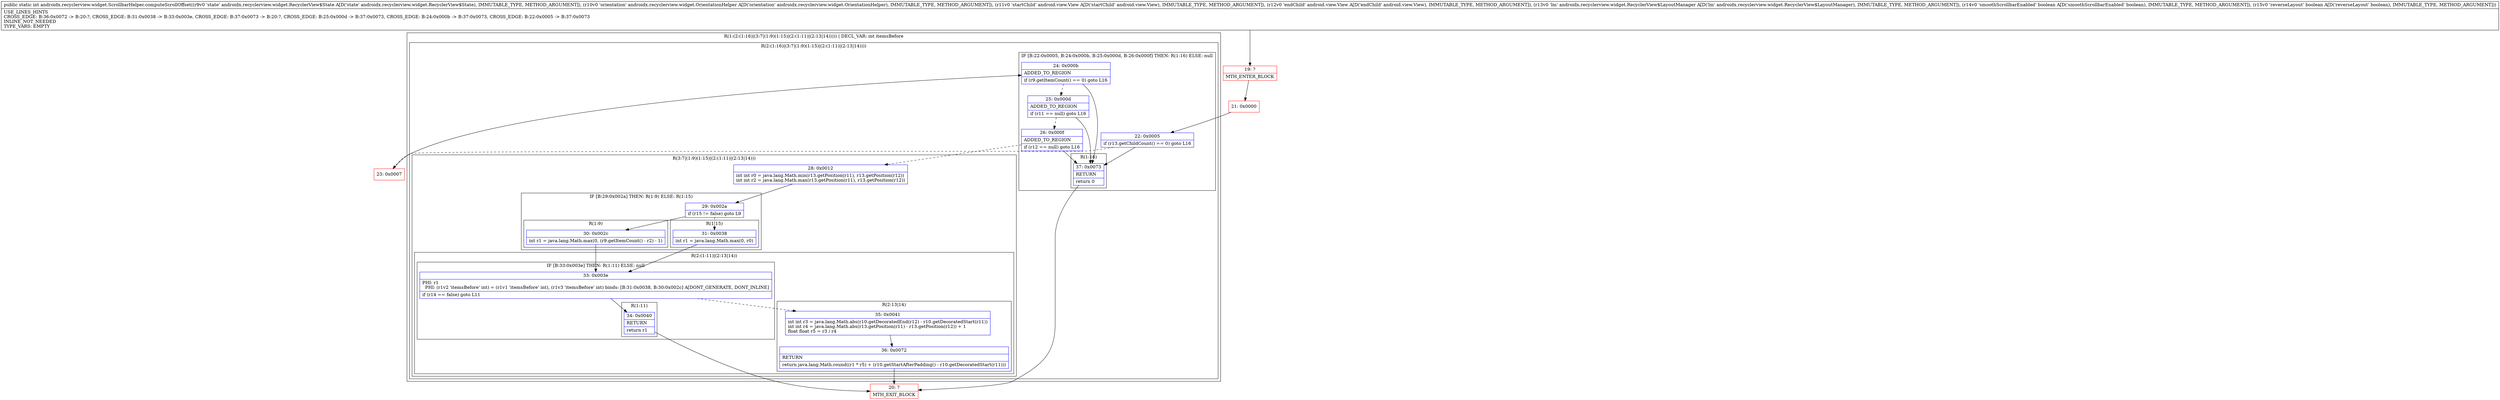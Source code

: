 digraph "CFG forandroidx.recyclerview.widget.ScrollbarHelper.computeScrollOffset(Landroidx\/recyclerview\/widget\/RecyclerView$State;Landroidx\/recyclerview\/widget\/OrientationHelper;Landroid\/view\/View;Landroid\/view\/View;Landroidx\/recyclerview\/widget\/RecyclerView$LayoutManager;ZZ)I" {
subgraph cluster_Region_1363506833 {
label = "R(1:(2:(1:16)|(3:7|(1:9)(1:15)|(2:(1:11)|(2:13|14))))) | DECL_VAR: int itemsBefore\l";
node [shape=record,color=blue];
subgraph cluster_Region_793790149 {
label = "R(2:(1:16)|(3:7|(1:9)(1:15)|(2:(1:11)|(2:13|14))))";
node [shape=record,color=blue];
subgraph cluster_IfRegion_1590616636 {
label = "IF [B:22:0x0005, B:24:0x000b, B:25:0x000d, B:26:0x000f] THEN: R(1:16) ELSE: null";
node [shape=record,color=blue];
Node_22 [shape=record,label="{22\:\ 0x0005|if (r13.getChildCount() == 0) goto L16\l}"];
Node_24 [shape=record,label="{24\:\ 0x000b|ADDED_TO_REGION\l|if (r9.getItemCount() == 0) goto L16\l}"];
Node_25 [shape=record,label="{25\:\ 0x000d|ADDED_TO_REGION\l|if (r11 == null) goto L16\l}"];
Node_26 [shape=record,label="{26\:\ 0x000f|ADDED_TO_REGION\l|if (r12 == null) goto L16\l}"];
subgraph cluster_Region_1126311783 {
label = "R(1:16)";
node [shape=record,color=blue];
Node_37 [shape=record,label="{37\:\ 0x0073|RETURN\l|return 0\l}"];
}
}
subgraph cluster_Region_722481163 {
label = "R(3:7|(1:9)(1:15)|(2:(1:11)|(2:13|14)))";
node [shape=record,color=blue];
Node_28 [shape=record,label="{28\:\ 0x0012|int int r0 = java.lang.Math.min(r13.getPosition(r11), r13.getPosition(r12))\lint int r2 = java.lang.Math.max(r13.getPosition(r11), r13.getPosition(r12))\l}"];
subgraph cluster_IfRegion_967389292 {
label = "IF [B:29:0x002a] THEN: R(1:9) ELSE: R(1:15)";
node [shape=record,color=blue];
Node_29 [shape=record,label="{29\:\ 0x002a|if (r15 != false) goto L9\l}"];
subgraph cluster_Region_838177189 {
label = "R(1:9)";
node [shape=record,color=blue];
Node_30 [shape=record,label="{30\:\ 0x002c|int r1 = java.lang.Math.max(0, (r9.getItemCount() \- r2) \- 1)\l}"];
}
subgraph cluster_Region_1458731633 {
label = "R(1:15)";
node [shape=record,color=blue];
Node_31 [shape=record,label="{31\:\ 0x0038|int r1 = java.lang.Math.max(0, r0)\l}"];
}
}
subgraph cluster_Region_350367730 {
label = "R(2:(1:11)|(2:13|14))";
node [shape=record,color=blue];
subgraph cluster_IfRegion_1024778320 {
label = "IF [B:33:0x003e] THEN: R(1:11) ELSE: null";
node [shape=record,color=blue];
Node_33 [shape=record,label="{33\:\ 0x003e|PHI: r1 \l  PHI: (r1v2 'itemsBefore' int) = (r1v1 'itemsBefore' int), (r1v3 'itemsBefore' int) binds: [B:31:0x0038, B:30:0x002c] A[DONT_GENERATE, DONT_INLINE]\l|if (r14 == false) goto L11\l}"];
subgraph cluster_Region_1876947338 {
label = "R(1:11)";
node [shape=record,color=blue];
Node_34 [shape=record,label="{34\:\ 0x0040|RETURN\l|return r1\l}"];
}
}
subgraph cluster_Region_1960651001 {
label = "R(2:13|14)";
node [shape=record,color=blue];
Node_35 [shape=record,label="{35\:\ 0x0041|int int r3 = java.lang.Math.abs(r10.getDecoratedEnd(r12) \- r10.getDecoratedStart(r11))\lint int r4 = java.lang.Math.abs(r13.getPosition(r11) \- r13.getPosition(r12)) + 1\lfloat float r5 = r3 \/ r4\l}"];
Node_36 [shape=record,label="{36\:\ 0x0072|RETURN\l|return java.lang.Math.round((r1 * r5) + (r10.getStartAfterPadding() \- r10.getDecoratedStart(r11)))\l}"];
}
}
}
}
}
Node_19 [shape=record,color=red,label="{19\:\ ?|MTH_ENTER_BLOCK\l}"];
Node_21 [shape=record,color=red,label="{21\:\ 0x0000}"];
Node_23 [shape=record,color=red,label="{23\:\ 0x0007}"];
Node_20 [shape=record,color=red,label="{20\:\ ?|MTH_EXIT_BLOCK\l}"];
MethodNode[shape=record,label="{public static int androidx.recyclerview.widget.ScrollbarHelper.computeScrollOffset((r9v0 'state' androidx.recyclerview.widget.RecyclerView$State A[D('state' androidx.recyclerview.widget.RecyclerView$State), IMMUTABLE_TYPE, METHOD_ARGUMENT]), (r10v0 'orientation' androidx.recyclerview.widget.OrientationHelper A[D('orientation' androidx.recyclerview.widget.OrientationHelper), IMMUTABLE_TYPE, METHOD_ARGUMENT]), (r11v0 'startChild' android.view.View A[D('startChild' android.view.View), IMMUTABLE_TYPE, METHOD_ARGUMENT]), (r12v0 'endChild' android.view.View A[D('endChild' android.view.View), IMMUTABLE_TYPE, METHOD_ARGUMENT]), (r13v0 'lm' androidx.recyclerview.widget.RecyclerView$LayoutManager A[D('lm' androidx.recyclerview.widget.RecyclerView$LayoutManager), IMMUTABLE_TYPE, METHOD_ARGUMENT]), (r14v0 'smoothScrollbarEnabled' boolean A[D('smoothScrollbarEnabled' boolean), IMMUTABLE_TYPE, METHOD_ARGUMENT]), (r15v0 'reverseLayout' boolean A[D('reverseLayout' boolean), IMMUTABLE_TYPE, METHOD_ARGUMENT]))  | USE_LINES_HINTS\lCROSS_EDGE: B:36:0x0072 \-\> B:20:?, CROSS_EDGE: B:31:0x0038 \-\> B:33:0x003e, CROSS_EDGE: B:37:0x0073 \-\> B:20:?, CROSS_EDGE: B:25:0x000d \-\> B:37:0x0073, CROSS_EDGE: B:24:0x000b \-\> B:37:0x0073, CROSS_EDGE: B:22:0x0005 \-\> B:37:0x0073\lINLINE_NOT_NEEDED\lTYPE_VARS: EMPTY\l}"];
MethodNode -> Node_19;Node_22 -> Node_23[style=dashed];
Node_22 -> Node_37;
Node_24 -> Node_25[style=dashed];
Node_24 -> Node_37;
Node_25 -> Node_26[style=dashed];
Node_25 -> Node_37;
Node_26 -> Node_28[style=dashed];
Node_26 -> Node_37;
Node_37 -> Node_20;
Node_28 -> Node_29;
Node_29 -> Node_30;
Node_29 -> Node_31[style=dashed];
Node_30 -> Node_33;
Node_31 -> Node_33;
Node_33 -> Node_34;
Node_33 -> Node_35[style=dashed];
Node_34 -> Node_20;
Node_35 -> Node_36;
Node_36 -> Node_20;
Node_19 -> Node_21;
Node_21 -> Node_22;
Node_23 -> Node_24;
}

